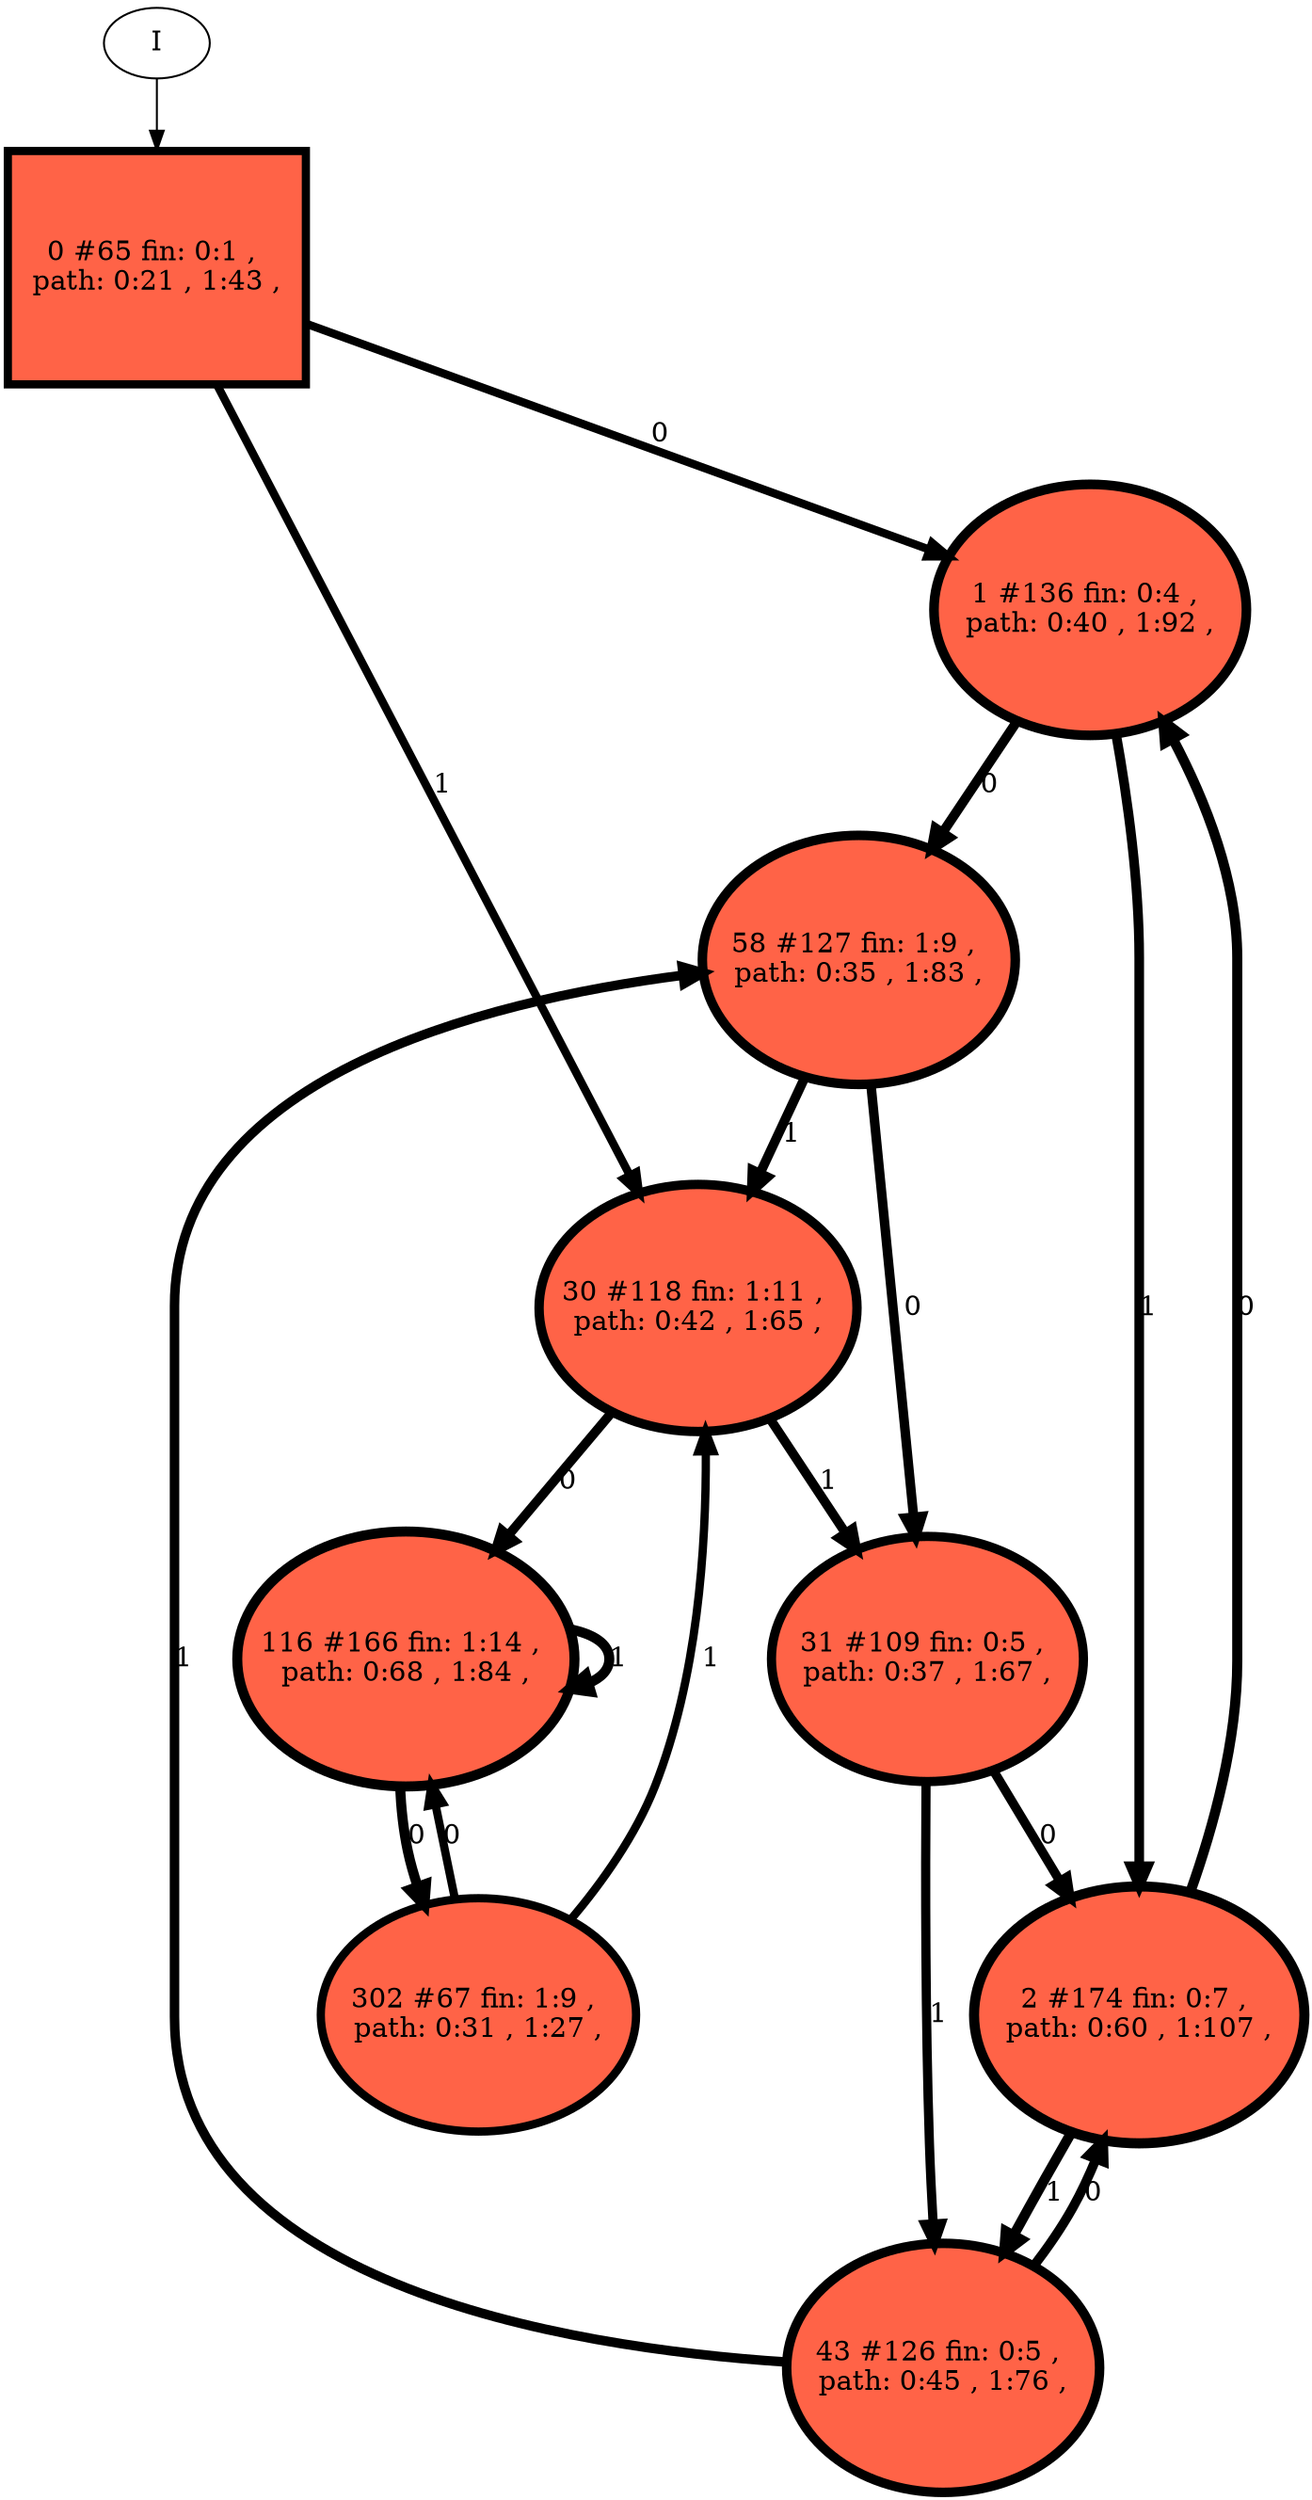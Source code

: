 // produced with flexfringe // 
digraph DFA {
	0 [label="root" shape=box];
		I -> 0;
	0 [ label="0 #65 fin: 0:1 , 
 path: 0:21 , 1:43 , " , style=filled, fillcolor="tomato", width=1.64667, height=1.64667, penwidth=4.18965];
		0 -> 1 [label="0 " , penwidth=4.18965 ];
		0 -> 30 [label="1 " , penwidth=4.18965 ];
	1 [ label="1 #136 fin: 0:4 , 
 path: 0:40 , 1:92 , " , style=filled, fillcolor="tomato", width=1.77833, height=1.77833, penwidth=4.91998];
		1 -> 58 [label="0 " , penwidth=4.91998 ];
		1 -> 2 [label="1 " , penwidth=4.91998 ];
	30 [ label="30 #118 fin: 1:11 , 
 path: 0:42 , 1:65 , " , style=filled, fillcolor="tomato", width=1.75425, height=1.75425, penwidth=4.77912];
		30 -> 116 [label="0 " , penwidth=4.77912 ];
		30 -> 31 [label="1 " , penwidth=4.77912 ];
	58 [ label="58 #127 fin: 1:9 , 
 path: 0:35 , 1:83 , " , style=filled, fillcolor="tomato", width=1.76679, height=1.76679, penwidth=4.85203];
		58 -> 31 [label="0 " , penwidth=4.85203 ];
		58 -> 30 [label="1 " , penwidth=4.85203 ];
	2 [ label="2 #174 fin: 0:7 , 
 path: 0:60 , 1:107 , " , style=filled, fillcolor="tomato", width=1.81885, height=1.81885, penwidth=5.16479];
		2 -> 1 [label="0 " , penwidth=5.16479 ];
		2 -> 43 [label="1 " , penwidth=5.16479 ];
	116 [ label="116 #166 fin: 1:14 , 
 path: 0:68 , 1:84 , " , style=filled, fillcolor="tomato", width=1.81123, height=1.81123, penwidth=5.11799];
		116 -> 302 [label="0 " , penwidth=5.11799 ];
		116 -> 116 [label="1 " , penwidth=5.11799 ];
	31 [ label="31 #109 fin: 0:5 , 
 path: 0:37 , 1:67 , " , style=filled, fillcolor="tomato", width=1.74055, height=1.74055, penwidth=4.70048];
		31 -> 2 [label="0 " , penwidth=4.70048 ];
		31 -> 43 [label="1 " , penwidth=4.70048 ];
	43 [ label="43 #126 fin: 0:5 , 
 path: 0:45 , 1:76 , " , style=filled, fillcolor="tomato", width=1.76545, height=1.76545, penwidth=4.84419];
		43 -> 2 [label="0 " , penwidth=4.84419 ];
		43 -> 58 [label="1 " , penwidth=4.84419 ];
	302 [ label="302 #67 fin: 1:9 , 
 path: 0:31 , 1:27 , " , style=filled, fillcolor="tomato", width=1.6524, height=1.6524, penwidth=4.21951];
		302 -> 116 [label="0 " , penwidth=4.21951 ];
		302 -> 30 [label="1 " , penwidth=4.21951 ];
}
